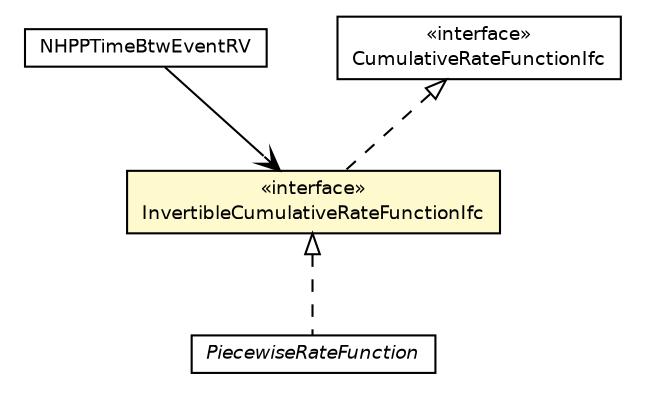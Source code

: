#!/usr/local/bin/dot
#
# Class diagram 
# Generated by UMLGraph version 5.4 (http://www.umlgraph.org/)
#

digraph G {
	edge [fontname="Helvetica",fontsize=10,labelfontname="Helvetica",labelfontsize=10];
	node [fontname="Helvetica",fontsize=10,shape=plaintext];
	nodesep=0.25;
	ranksep=0.5;
	// jsl.modeling.elements.variable.nhpp.PiecewiseRateFunction
	c97968 [label=<<table title="jsl.modeling.elements.variable.nhpp.PiecewiseRateFunction" border="0" cellborder="1" cellspacing="0" cellpadding="2" port="p" href="./PiecewiseRateFunction.html">
		<tr><td><table border="0" cellspacing="0" cellpadding="1">
<tr><td align="center" balign="center"><font face="Helvetica-Oblique"> PiecewiseRateFunction </font></td></tr>
		</table></td></tr>
		</table>>, URL="./PiecewiseRateFunction.html", fontname="Helvetica", fontcolor="black", fontsize=9.0];
	// jsl.modeling.elements.variable.nhpp.NHPPTimeBtwEventRV
	c97971 [label=<<table title="jsl.modeling.elements.variable.nhpp.NHPPTimeBtwEventRV" border="0" cellborder="1" cellspacing="0" cellpadding="2" port="p" href="./NHPPTimeBtwEventRV.html">
		<tr><td><table border="0" cellspacing="0" cellpadding="1">
<tr><td align="center" balign="center"> NHPPTimeBtwEventRV </td></tr>
		</table></td></tr>
		</table>>, URL="./NHPPTimeBtwEventRV.html", fontname="Helvetica", fontcolor="black", fontsize=9.0];
	// jsl.modeling.elements.variable.nhpp.InvertibleCumulativeRateFunctionIfc
	c97975 [label=<<table title="jsl.modeling.elements.variable.nhpp.InvertibleCumulativeRateFunctionIfc" border="0" cellborder="1" cellspacing="0" cellpadding="2" port="p" bgcolor="lemonChiffon" href="./InvertibleCumulativeRateFunctionIfc.html">
		<tr><td><table border="0" cellspacing="0" cellpadding="1">
<tr><td align="center" balign="center"> &#171;interface&#187; </td></tr>
<tr><td align="center" balign="center"> InvertibleCumulativeRateFunctionIfc </td></tr>
		</table></td></tr>
		</table>>, URL="./InvertibleCumulativeRateFunctionIfc.html", fontname="Helvetica", fontcolor="black", fontsize=9.0];
	// jsl.modeling.elements.variable.nhpp.CumulativeRateFunctionIfc
	c97976 [label=<<table title="jsl.modeling.elements.variable.nhpp.CumulativeRateFunctionIfc" border="0" cellborder="1" cellspacing="0" cellpadding="2" port="p" href="./CumulativeRateFunctionIfc.html">
		<tr><td><table border="0" cellspacing="0" cellpadding="1">
<tr><td align="center" balign="center"> &#171;interface&#187; </td></tr>
<tr><td align="center" balign="center"> CumulativeRateFunctionIfc </td></tr>
		</table></td></tr>
		</table>>, URL="./CumulativeRateFunctionIfc.html", fontname="Helvetica", fontcolor="black", fontsize=9.0];
	//jsl.modeling.elements.variable.nhpp.PiecewiseRateFunction implements jsl.modeling.elements.variable.nhpp.InvertibleCumulativeRateFunctionIfc
	c97975:p -> c97968:p [dir=back,arrowtail=empty,style=dashed];
	//jsl.modeling.elements.variable.nhpp.InvertibleCumulativeRateFunctionIfc implements jsl.modeling.elements.variable.nhpp.CumulativeRateFunctionIfc
	c97976:p -> c97975:p [dir=back,arrowtail=empty,style=dashed];
	// jsl.modeling.elements.variable.nhpp.NHPPTimeBtwEventRV NAVASSOC jsl.modeling.elements.variable.nhpp.InvertibleCumulativeRateFunctionIfc
	c97971:p -> c97975:p [taillabel="", label="", headlabel="", fontname="Helvetica", fontcolor="black", fontsize=10.0, color="black", arrowhead=open];
}

